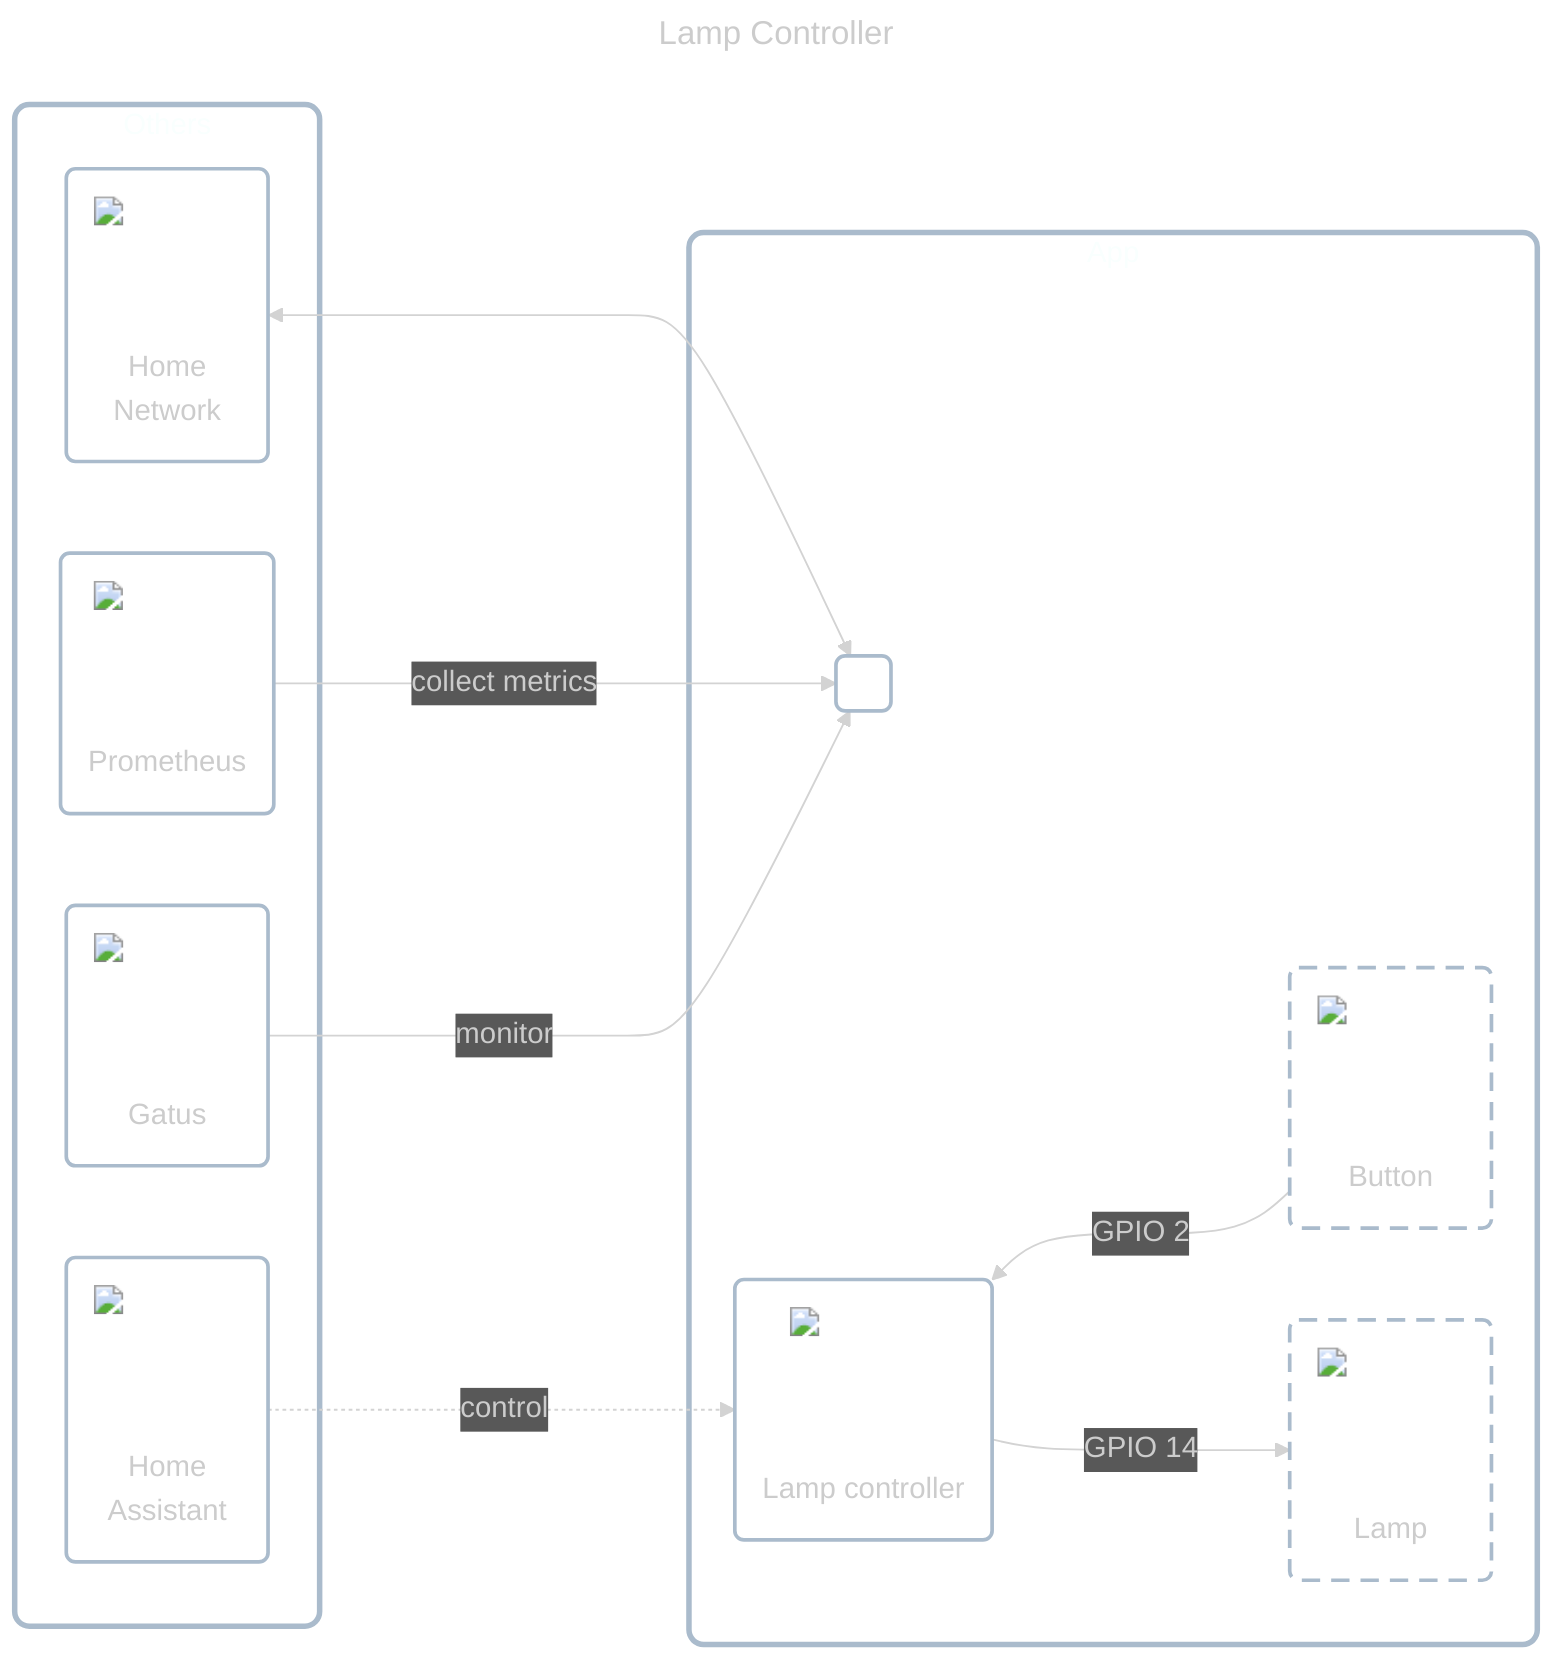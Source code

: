 ---
title: Lamp Controller
config:
    theme: dark
---

flowchart LR
    classDef cluster fill:#ffffff00,stroke:#aabbccff,stroke-width:3px,rx:8px,ry:8px;
    classDef node fill:#ffffff00,stroke:#aabbccff,stroke-width:2px,rx:5px,ry:5px;
    classDef dashed_border stroke-dasharray:10 6;
    classDef strong_border stroke-width:6px;

    subgraph others_1["Others"]
        home_network("<div style='position:relative;width:80px;height:80px;margin:0 auto;margin-bottom:0.1em'><img src='../../../../icons/network.png' style='min-width:80px;max-width:80px' /></div>Home<br/>Network")
        prometheus("<div style='position:relative;width:80px;height:80px;margin:0 auto;margin-bottom:0.5em'><img src='../../../../icons/prometheus.png' style='min-width:80px;max-width:80px' /></div>Prometheus")
        gatus("<div style='position:relative;width:80px;height:80px;margin:0 auto;margin-bottom:0.5em'><img src='../../../../icons/gatus.png' style='min-width:80px;max-width:80px' /></div>Gatus")
        home_assistant("<div style='position:relative;width:80px;height:80px;margin:0 auto;margin-bottom:0.5em'><img src='../../../../icons/homeassistant.png' style='min-width:80px;max-width:80px' /></div>Home<br/>Assistant")
    end

    subgraph app_wrapper["App"]
        inbound_interface(" ")
        lamp_controller("<div style='position:relative;width:80px;height:80px;margin:0 auto;margin-bottom:0.5em'><img src='../../../../icons/placeholder.png' style='min-width:80px;max-width:80px' /></div>Lamp controller")

        gpio_button("<div style='position:relative;width:80px;height:80px;margin:0 auto;margin-bottom:0.5em'><img src='../../../../icons/button.png' style='min-width:80px;max-width:80px' /></div>Button")
        class gpio_button dashed_border
        gpio_lamp("<div style='position:relative;width:80px;height:80px;margin:0 auto;margin-bottom:0.5em'><img src='../../../../icons/lightbulb.png' style='min-width:80px;max-width:80px' /></div>Lamp")
        class gpio_lamp dashed_border

        lamp_controller ~~~ gpio_button --->|GPIO 2| lamp_controller
        lamp_controller --->|GPIO 14| gpio_lamp
    end

    home_network <---> inbound_interface
    prometheus -->|collect metrics| inbound_interface
    gatus -->|monitor| inbound_interface
    home_assistant -..->|control| lamp_controller